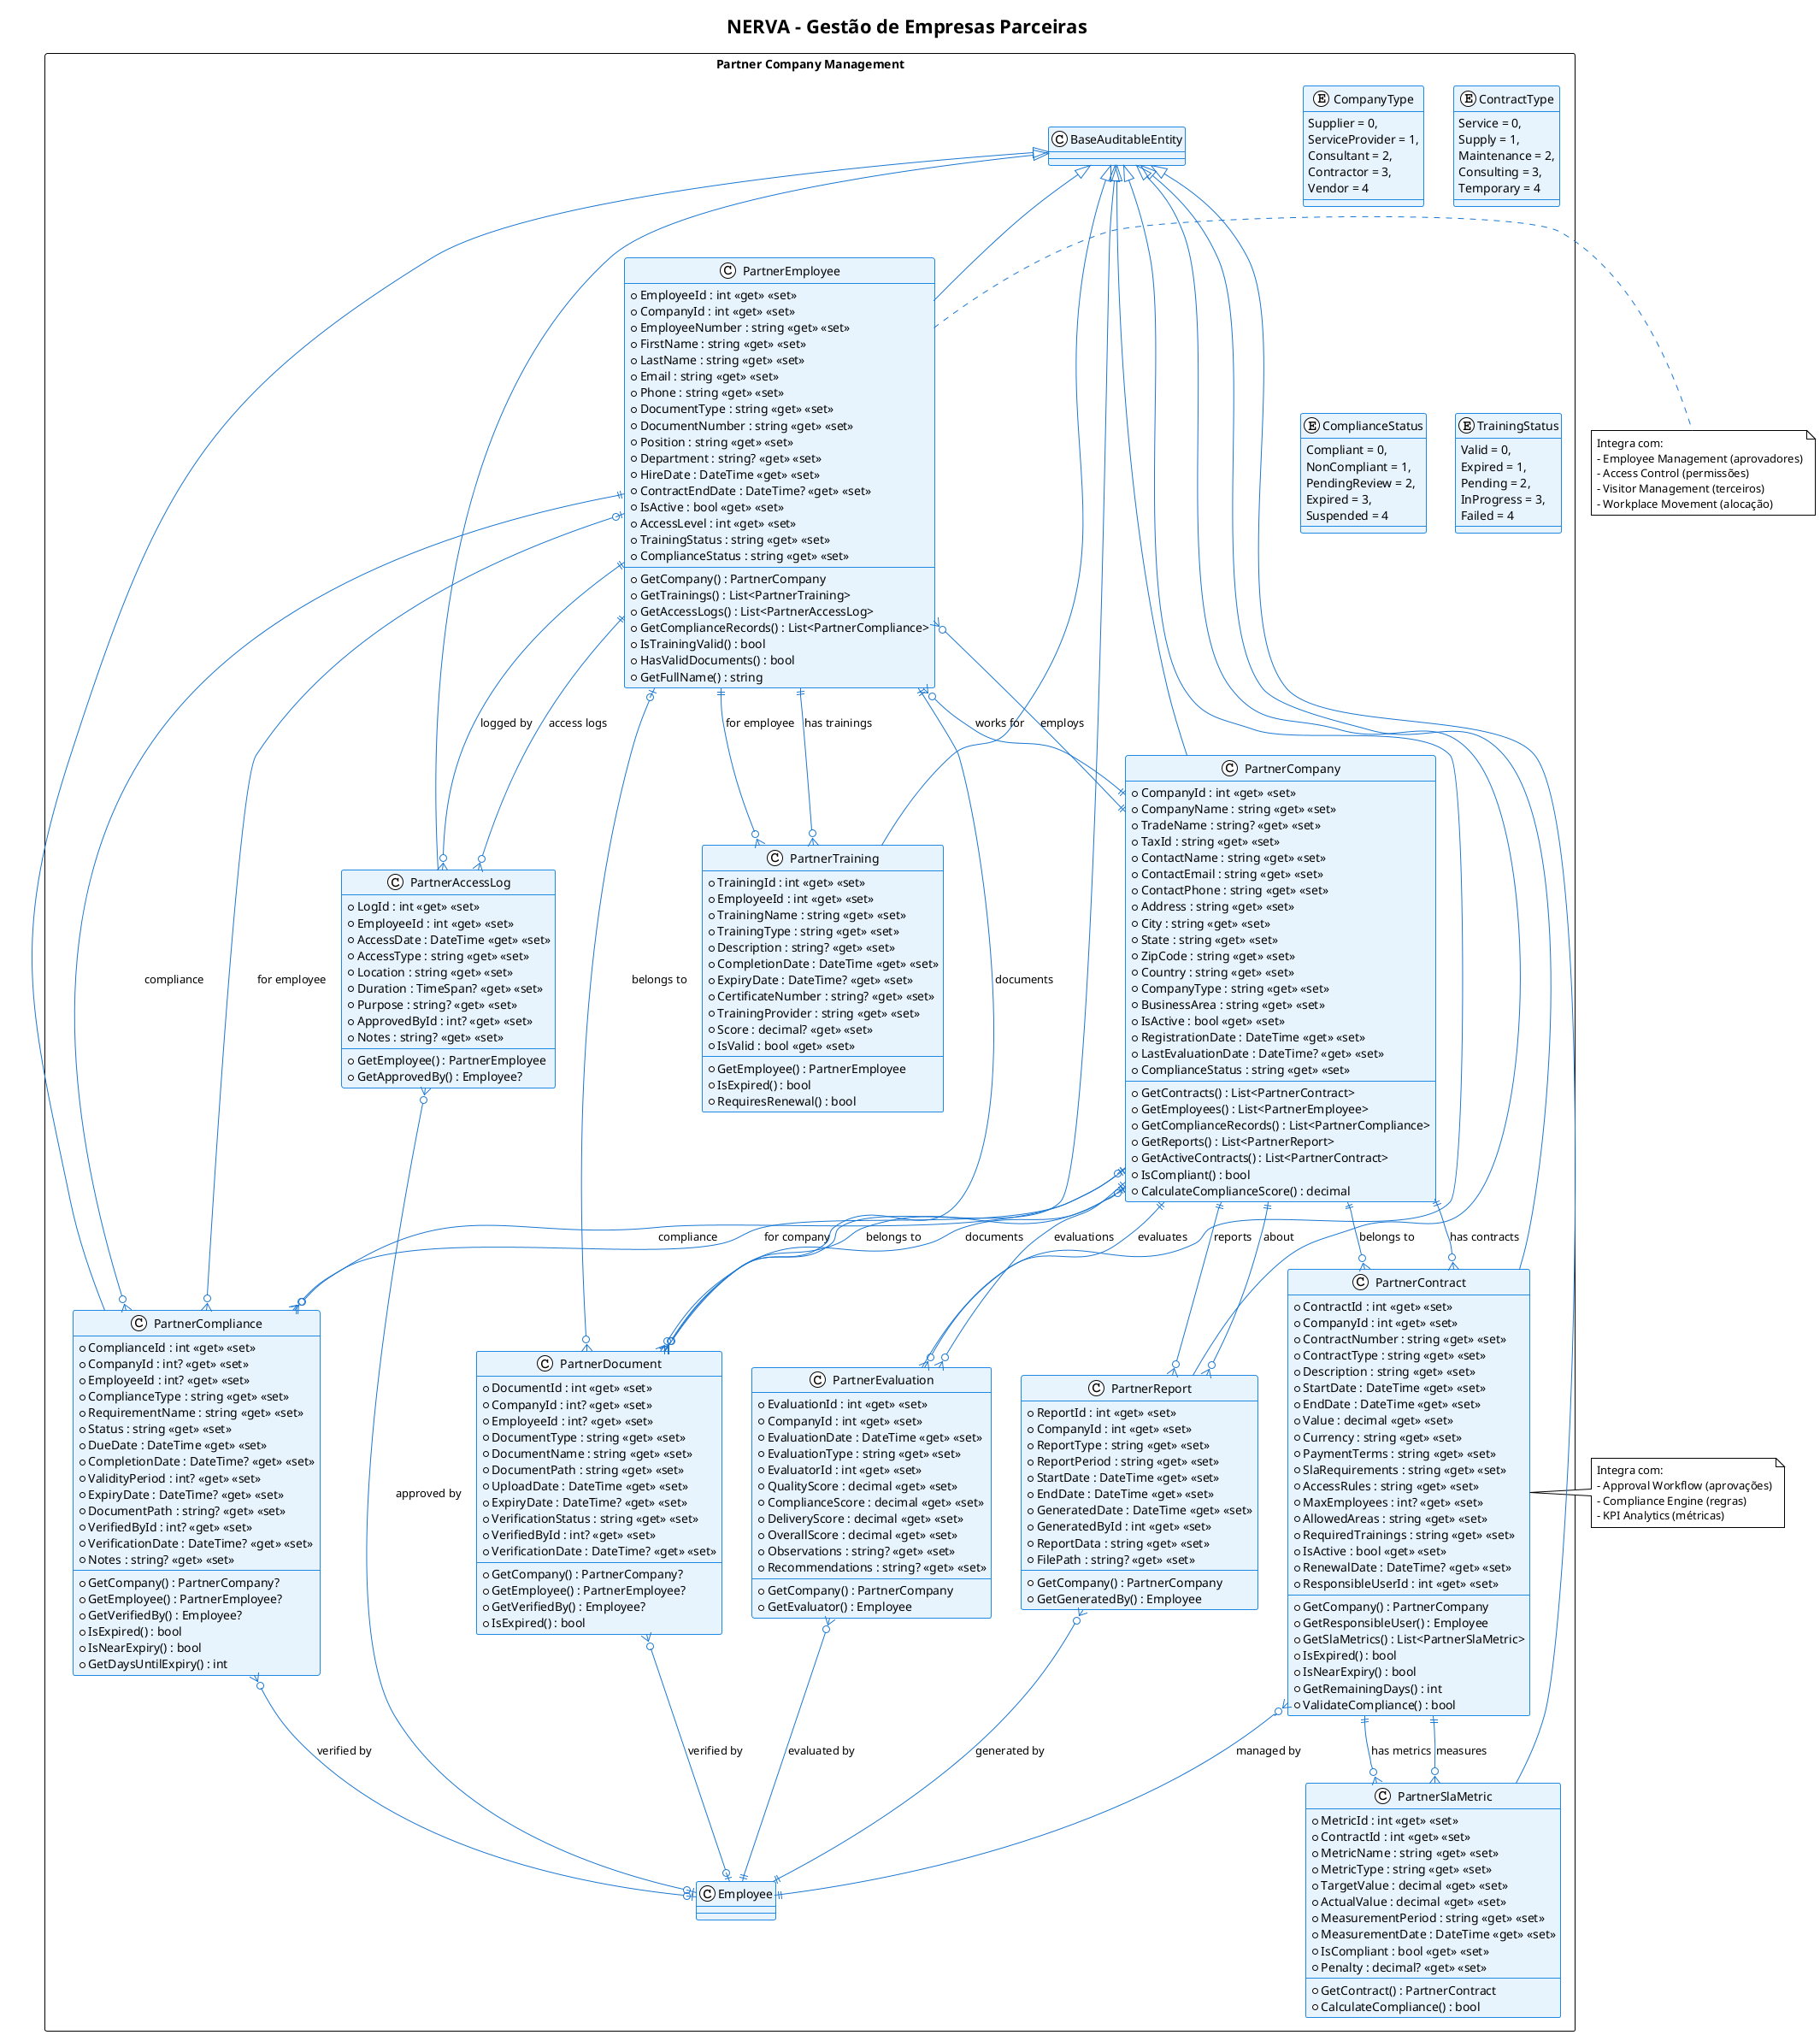 @startuml NERVA_Partner_Company_Management
!theme plain
skinparam packageStyle rectangle
skinparam class {
    BackgroundColor #E8F4FD
    BorderColor #1E88E5
    ArrowColor #1976D2
}

title NERVA - Gestão de Empresas Parceiras

package "Partner Company Management" as PartnerCompanyManagement {
    
    class PartnerCompany {
        + CompanyId : int <<get>> <<set>>
        + CompanyName : string <<get>> <<set>>
        + TradeName : string? <<get>> <<set>>
        + TaxId : string <<get>> <<set>>
        + ContactName : string <<get>> <<set>>
        + ContactEmail : string <<get>> <<set>>
        + ContactPhone : string <<get>> <<set>>
        + Address : string <<get>> <<set>>
        + City : string <<get>> <<set>>
        + State : string <<get>> <<set>>
        + ZipCode : string <<get>> <<set>>
        + Country : string <<get>> <<set>>
        + CompanyType : string <<get>> <<set>>
        + BusinessArea : string <<get>> <<set>>
        + IsActive : bool <<get>> <<set>>
        + RegistrationDate : DateTime <<get>> <<set>>
        + LastEvaluationDate : DateTime? <<get>> <<set>>
        + ComplianceStatus : string <<get>> <<set>>
        + GetContracts() : List<PartnerContract>
        + GetEmployees() : List<PartnerEmployee>
        + GetComplianceRecords() : List<PartnerCompliance>
        + GetReports() : List<PartnerReport>
        + GetActiveContracts() : List<PartnerContract>
        + IsCompliant() : bool
        + CalculateComplianceScore() : decimal
    }
    
    class PartnerEmployee {
        + EmployeeId : int <<get>> <<set>>
        + CompanyId : int <<get>> <<set>>
        + EmployeeNumber : string <<get>> <<set>>
        + FirstName : string <<get>> <<set>>
        + LastName : string <<get>> <<set>>
        + Email : string <<get>> <<set>>
        + Phone : string <<get>> <<set>>
        + DocumentType : string <<get>> <<set>>
        + DocumentNumber : string <<get>> <<set>>
        + Position : string <<get>> <<set>>
        + Department : string? <<get>> <<set>>
        + HireDate : DateTime <<get>> <<set>>
        + ContractEndDate : DateTime? <<get>> <<set>>
        + IsActive : bool <<get>> <<set>>
        + AccessLevel : int <<get>> <<set>>
        + TrainingStatus : string <<get>> <<set>>
        + ComplianceStatus : string <<get>> <<set>>
        + GetCompany() : PartnerCompany
        + GetTrainings() : List<PartnerTraining>
        + GetAccessLogs() : List<PartnerAccessLog>
        + GetComplianceRecords() : List<PartnerCompliance>
        + IsTrainingValid() : bool
        + HasValidDocuments() : bool
        + GetFullName() : string
    }
    
    class PartnerContract {
        + ContractId : int <<get>> <<set>>
        + CompanyId : int <<get>> <<set>>
        + ContractNumber : string <<get>> <<set>>
        + ContractType : string <<get>> <<set>>
        + Description : string <<get>> <<set>>
        + StartDate : DateTime <<get>> <<set>>
        + EndDate : DateTime <<get>> <<set>>
        + Value : decimal <<get>> <<set>>
        + Currency : string <<get>> <<set>>
        + PaymentTerms : string <<get>> <<set>>
        + SlaRequirements : string <<get>> <<set>>
        + AccessRules : string <<get>> <<set>>
        + MaxEmployees : int? <<get>> <<set>>
        + AllowedAreas : string <<get>> <<set>>
        + RequiredTrainings : string <<get>> <<set>>
        + IsActive : bool <<get>> <<set>>
        + RenewalDate : DateTime? <<get>> <<set>>
        + ResponsibleUserId : int <<get>> <<set>>
        + GetCompany() : PartnerCompany
        + GetResponsibleUser() : Employee
        + GetSlaMetrics() : List<PartnerSlaMetric>
        + IsExpired() : bool
        + IsNearExpiry() : bool
        + GetRemainingDays() : int
        + ValidateCompliance() : bool
    }
    
    class PartnerCompliance {
        + ComplianceId : int <<get>> <<set>>
        + CompanyId : int? <<get>> <<set>>
        + EmployeeId : int? <<get>> <<set>>
        + ComplianceType : string <<get>> <<set>>
        + RequirementName : string <<get>> <<set>>
        + Status : string <<get>> <<set>>
        + DueDate : DateTime <<get>> <<set>>
        + CompletionDate : DateTime? <<get>> <<set>>
        + ValidityPeriod : int? <<get>> <<set>>
        + ExpiryDate : DateTime? <<get>> <<set>>
        + DocumentPath : string? <<get>> <<set>>
        + VerifiedById : int? <<get>> <<set>>
        + VerificationDate : DateTime? <<get>> <<set>>
        + Notes : string? <<get>> <<set>>
        + GetCompany() : PartnerCompany?
        + GetEmployee() : PartnerEmployee?
        + GetVerifiedBy() : Employee?
        + IsExpired() : bool
        + IsNearExpiry() : bool
        + GetDaysUntilExpiry() : int
    }
    
    class PartnerTraining {
        + TrainingId : int <<get>> <<set>>
        + EmployeeId : int <<get>> <<set>>
        + TrainingName : string <<get>> <<set>>
        + TrainingType : string <<get>> <<set>>
        + Description : string? <<get>> <<set>>
        + CompletionDate : DateTime <<get>> <<set>>
        + ExpiryDate : DateTime? <<get>> <<set>>
        + CertificateNumber : string? <<get>> <<set>>
        + TrainingProvider : string <<get>> <<set>>
        + Score : decimal? <<get>> <<set>>
        + IsValid : bool <<get>> <<set>>
        + GetEmployee() : PartnerEmployee
        + IsExpired() : bool
        + RequiresRenewal() : bool
    }
    
    class PartnerAccessLog {
        + LogId : int <<get>> <<set>>
        + EmployeeId : int <<get>> <<set>>
        + AccessDate : DateTime <<get>> <<set>>
        + AccessType : string <<get>> <<set>>
        + Location : string <<get>> <<set>>
        + Duration : TimeSpan? <<get>> <<set>>
        + Purpose : string? <<get>> <<set>>
        + ApprovedById : int? <<get>> <<set>>
        + Notes : string? <<get>> <<set>>
        + GetEmployee() : PartnerEmployee
        + GetApprovedBy() : Employee?
    }
    
    class PartnerSlaMetric {
        + MetricId : int <<get>> <<set>>
        + ContractId : int <<get>> <<set>>
        + MetricName : string <<get>> <<set>>
        + MetricType : string <<get>> <<set>>
        + TargetValue : decimal <<get>> <<set>>
        + ActualValue : decimal <<get>> <<set>>
        + MeasurementPeriod : string <<get>> <<set>>
        + MeasurementDate : DateTime <<get>> <<set>>
        + IsCompliant : bool <<get>> <<set>>
        + Penalty : decimal? <<get>> <<set>>
        + GetContract() : PartnerContract
        + CalculateCompliance() : bool
    }
    
    class PartnerReport {
        + ReportId : int <<get>> <<set>>
        + CompanyId : int <<get>> <<set>>
        + ReportType : string <<get>> <<set>>
        + ReportPeriod : string <<get>> <<set>>
        + StartDate : DateTime <<get>> <<set>>
        + EndDate : DateTime <<get>> <<set>>
        + GeneratedDate : DateTime <<get>> <<set>>
        + GeneratedById : int <<get>> <<set>>
        + ReportData : string <<get>> <<set>>
        + FilePath : string? <<get>> <<set>>
        + GetCompany() : PartnerCompany
        + GetGeneratedBy() : Employee
    }
    
    class PartnerDocument {
        + DocumentId : int <<get>> <<set>>
        + CompanyId : int? <<get>> <<set>>
        + EmployeeId : int? <<get>> <<set>>
        + DocumentType : string <<get>> <<set>>
        + DocumentName : string <<get>> <<set>>
        + DocumentPath : string <<get>> <<set>>
        + UploadDate : DateTime <<get>> <<set>>
        + ExpiryDate : DateTime? <<get>> <<set>>
        + VerificationStatus : string <<get>> <<set>>
        + VerifiedById : int? <<get>> <<set>>
        + VerificationDate : DateTime? <<get>> <<set>>
        + GetCompany() : PartnerCompany?
        + GetEmployee() : PartnerEmployee?
        + GetVerifiedBy() : Employee?
        + IsExpired() : bool
    }
    
    class PartnerEvaluation {
        + EvaluationId : int <<get>> <<set>>
        + CompanyId : int <<get>> <<set>>
        + EvaluationDate : DateTime <<get>> <<set>>
        + EvaluationType : string <<get>> <<set>>
        + EvaluatorId : int <<get>> <<set>>
        + QualityScore : decimal <<get>> <<set>>
        + ComplianceScore : decimal <<get>> <<set>>
        + DeliveryScore : decimal <<get>> <<set>>
        + OverallScore : decimal <<get>> <<set>>
        + Observations : string? <<get>> <<set>>
        + Recommendations : string? <<get>> <<set>>
        + GetCompany() : PartnerCompany
        + GetEvaluator() : Employee
    }
    
    ' Enums
    enum CompanyType {
        Supplier = 0,
        ServiceProvider = 1,
        Consultant = 2,
        Contractor = 3,
        Vendor = 4
    }
    
    enum ContractType {
        Service = 0,
        Supply = 1,
        Maintenance = 2,
        Consulting = 3,
        Temporary = 4
    }
    
    enum ComplianceStatus {
        Compliant = 0,
        NonCompliant = 1,
        PendingReview = 2,
        Expired = 3,
        Suspended = 4
    }
    
    enum TrainingStatus {
        Valid = 0,
        Expired = 1,
        Pending = 2,
        InProgress = 3,
        Failed = 4
    }
    
    ' Base Entity Relationships
    BaseAuditableEntity <|-- PartnerCompany
    BaseAuditableEntity <|-- PartnerEmployee
    BaseAuditableEntity <|-- PartnerContract
    BaseAuditableEntity <|-- PartnerCompliance
    BaseAuditableEntity <|-- PartnerTraining
    BaseAuditableEntity <|-- PartnerAccessLog
    BaseAuditableEntity <|-- PartnerSlaMetric
    BaseAuditableEntity <|-- PartnerReport
    BaseAuditableEntity <|-- PartnerDocument
    BaseAuditableEntity <|-- PartnerEvaluation
    
    ' Internal Relationships
    PartnerCompany ||--o{ PartnerEmployee : "employs"
    PartnerCompany ||--o{ PartnerContract : "has contracts"
    PartnerCompany ||--o{ PartnerCompliance : "compliance"
    PartnerCompany ||--o{ PartnerReport : "reports"
    PartnerCompany ||--o{ PartnerDocument : "documents"
    PartnerCompany ||--o{ PartnerEvaluation : "evaluations"
    
    PartnerEmployee }o--|| PartnerCompany : "works for"
    PartnerEmployee ||--o{ PartnerTraining : "has trainings"
    PartnerEmployee ||--o{ PartnerAccessLog : "access logs"
    PartnerEmployee ||--o{ PartnerCompliance : "compliance"
    PartnerEmployee ||--o{ PartnerDocument : "documents"
    
    PartnerContract }o--|| PartnerCompany : "belongs to"
    PartnerContract }o--|| Employee : "managed by"
    PartnerContract ||--o{ PartnerSlaMetric : "has metrics"
    
    PartnerCompliance }o--o| PartnerCompany : "for company"
    PartnerCompliance }o--o| PartnerEmployee : "for employee"
    PartnerCompliance }o--o| Employee : "verified by"
    
    PartnerTraining }o--|| PartnerEmployee : "for employee"
    
    PartnerAccessLog }o--|| PartnerEmployee : "logged by"
    PartnerAccessLog }o--o| Employee : "approved by"
    
    PartnerSlaMetric }o--|| PartnerContract : "measures"
    
    PartnerReport }o--|| PartnerCompany : "about"
    PartnerReport }o--|| Employee : "generated by"
    
    PartnerDocument }o--o| PartnerCompany : "belongs to"
    PartnerDocument }o--o| PartnerEmployee : "belongs to"
    PartnerDocument }o--o| Employee : "verified by"
    
    PartnerEvaluation }o--|| PartnerCompany : "evaluates"
    PartnerEvaluation }o--|| Employee : "evaluated by"
}

' External Relationships Notes
note right of PartnerEmployee
    Integra com:
    - Employee Management (aprovadores)
    - Access Control (permissões)
    - Visitor Management (terceiros)
    - Workplace Movement (alocação)
end note

note right of PartnerContract
    Integra com:
    - Approval Workflow (aprovações)
    - Compliance Engine (regras)
    - KPI Analytics (métricas)
end note

@enduml
